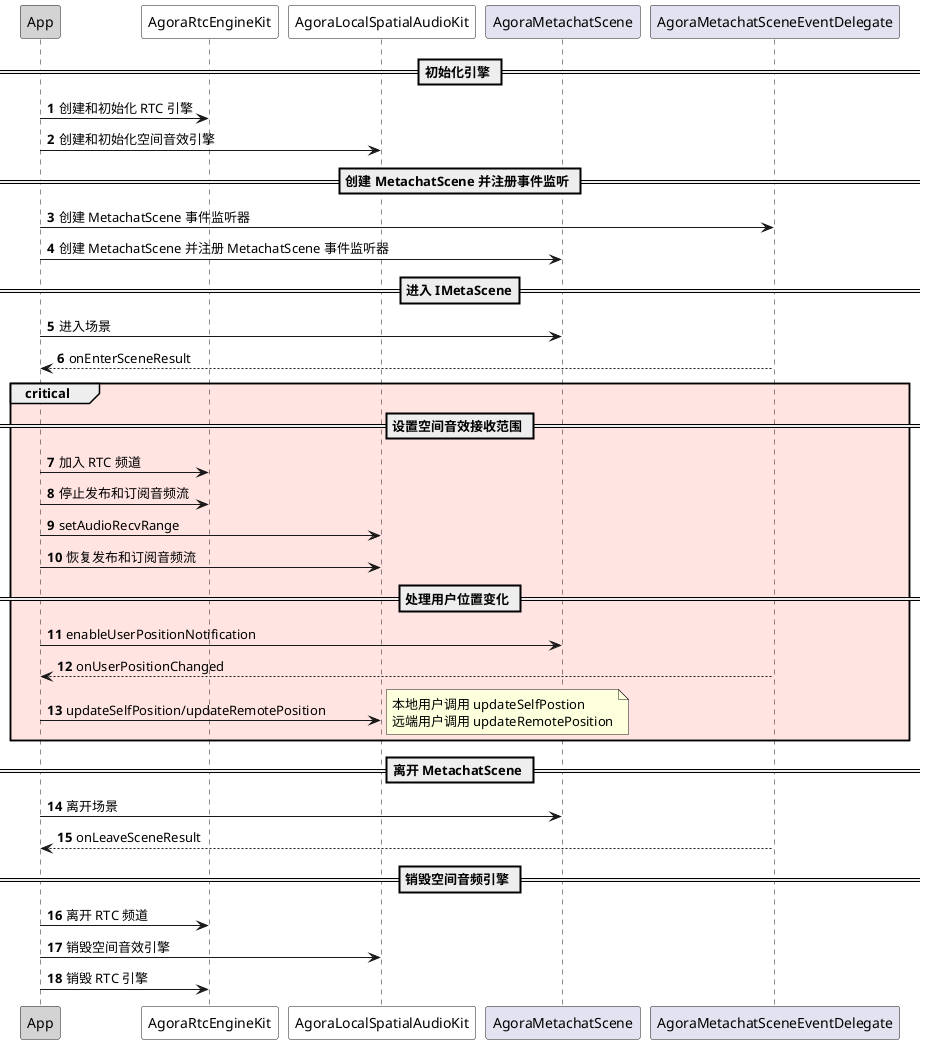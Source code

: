 @startuml
autonumber
participant "App" as a #LightGrey
participant "AgoraRtcEngineKit" as c #White
participant "AgoraLocalSpatialAudioKit" as d #White
participant "AgoraMetachatScene" as e
participant "AgoraMetachatSceneEventDelegate" as b
== 初始化引擎 ==
a -> c: 创建和初始化 RTC 引擎
a -> d: 创建和初始化空间音效引擎
== 创建 MetachatScene 并注册事件监听 ==
a -> b: 创建 MetachatScene 事件监听器
a -> e: 创建 MetachatScene 并注册 MetachatScene 事件监听器
== 进入 IMetaScene==
a -> e: 进入场景
b --> a: onEnterSceneResult
critical #mistyrose
== 设置空间音效接收范围 ==
a -> c: 加入 RTC 频道
a -> c: 停止发布和订阅音频流
a -> d: setAudioRecvRange
a -> d: 恢复发布和订阅音频流
== 处理用户位置变化 ==
a -> e: enableUserPositionNotification
b --> a: onUserPositionChanged
a -> d: updateSelfPosition/updateRemotePosition
note right
本地用户调用 updateSelfPostion
远端用户调用 updateRemotePosition
end note
end
== 离开 MetachatScene ==
a -> e: 离开场景
b --> a: onLeaveSceneResult
== 销毁空间音频引擎 ==
a -> c: 离开 RTC 频道
a -> d: 销毁空间音效引擎
a -> c: 销毁 RTC 引擎
@enduml